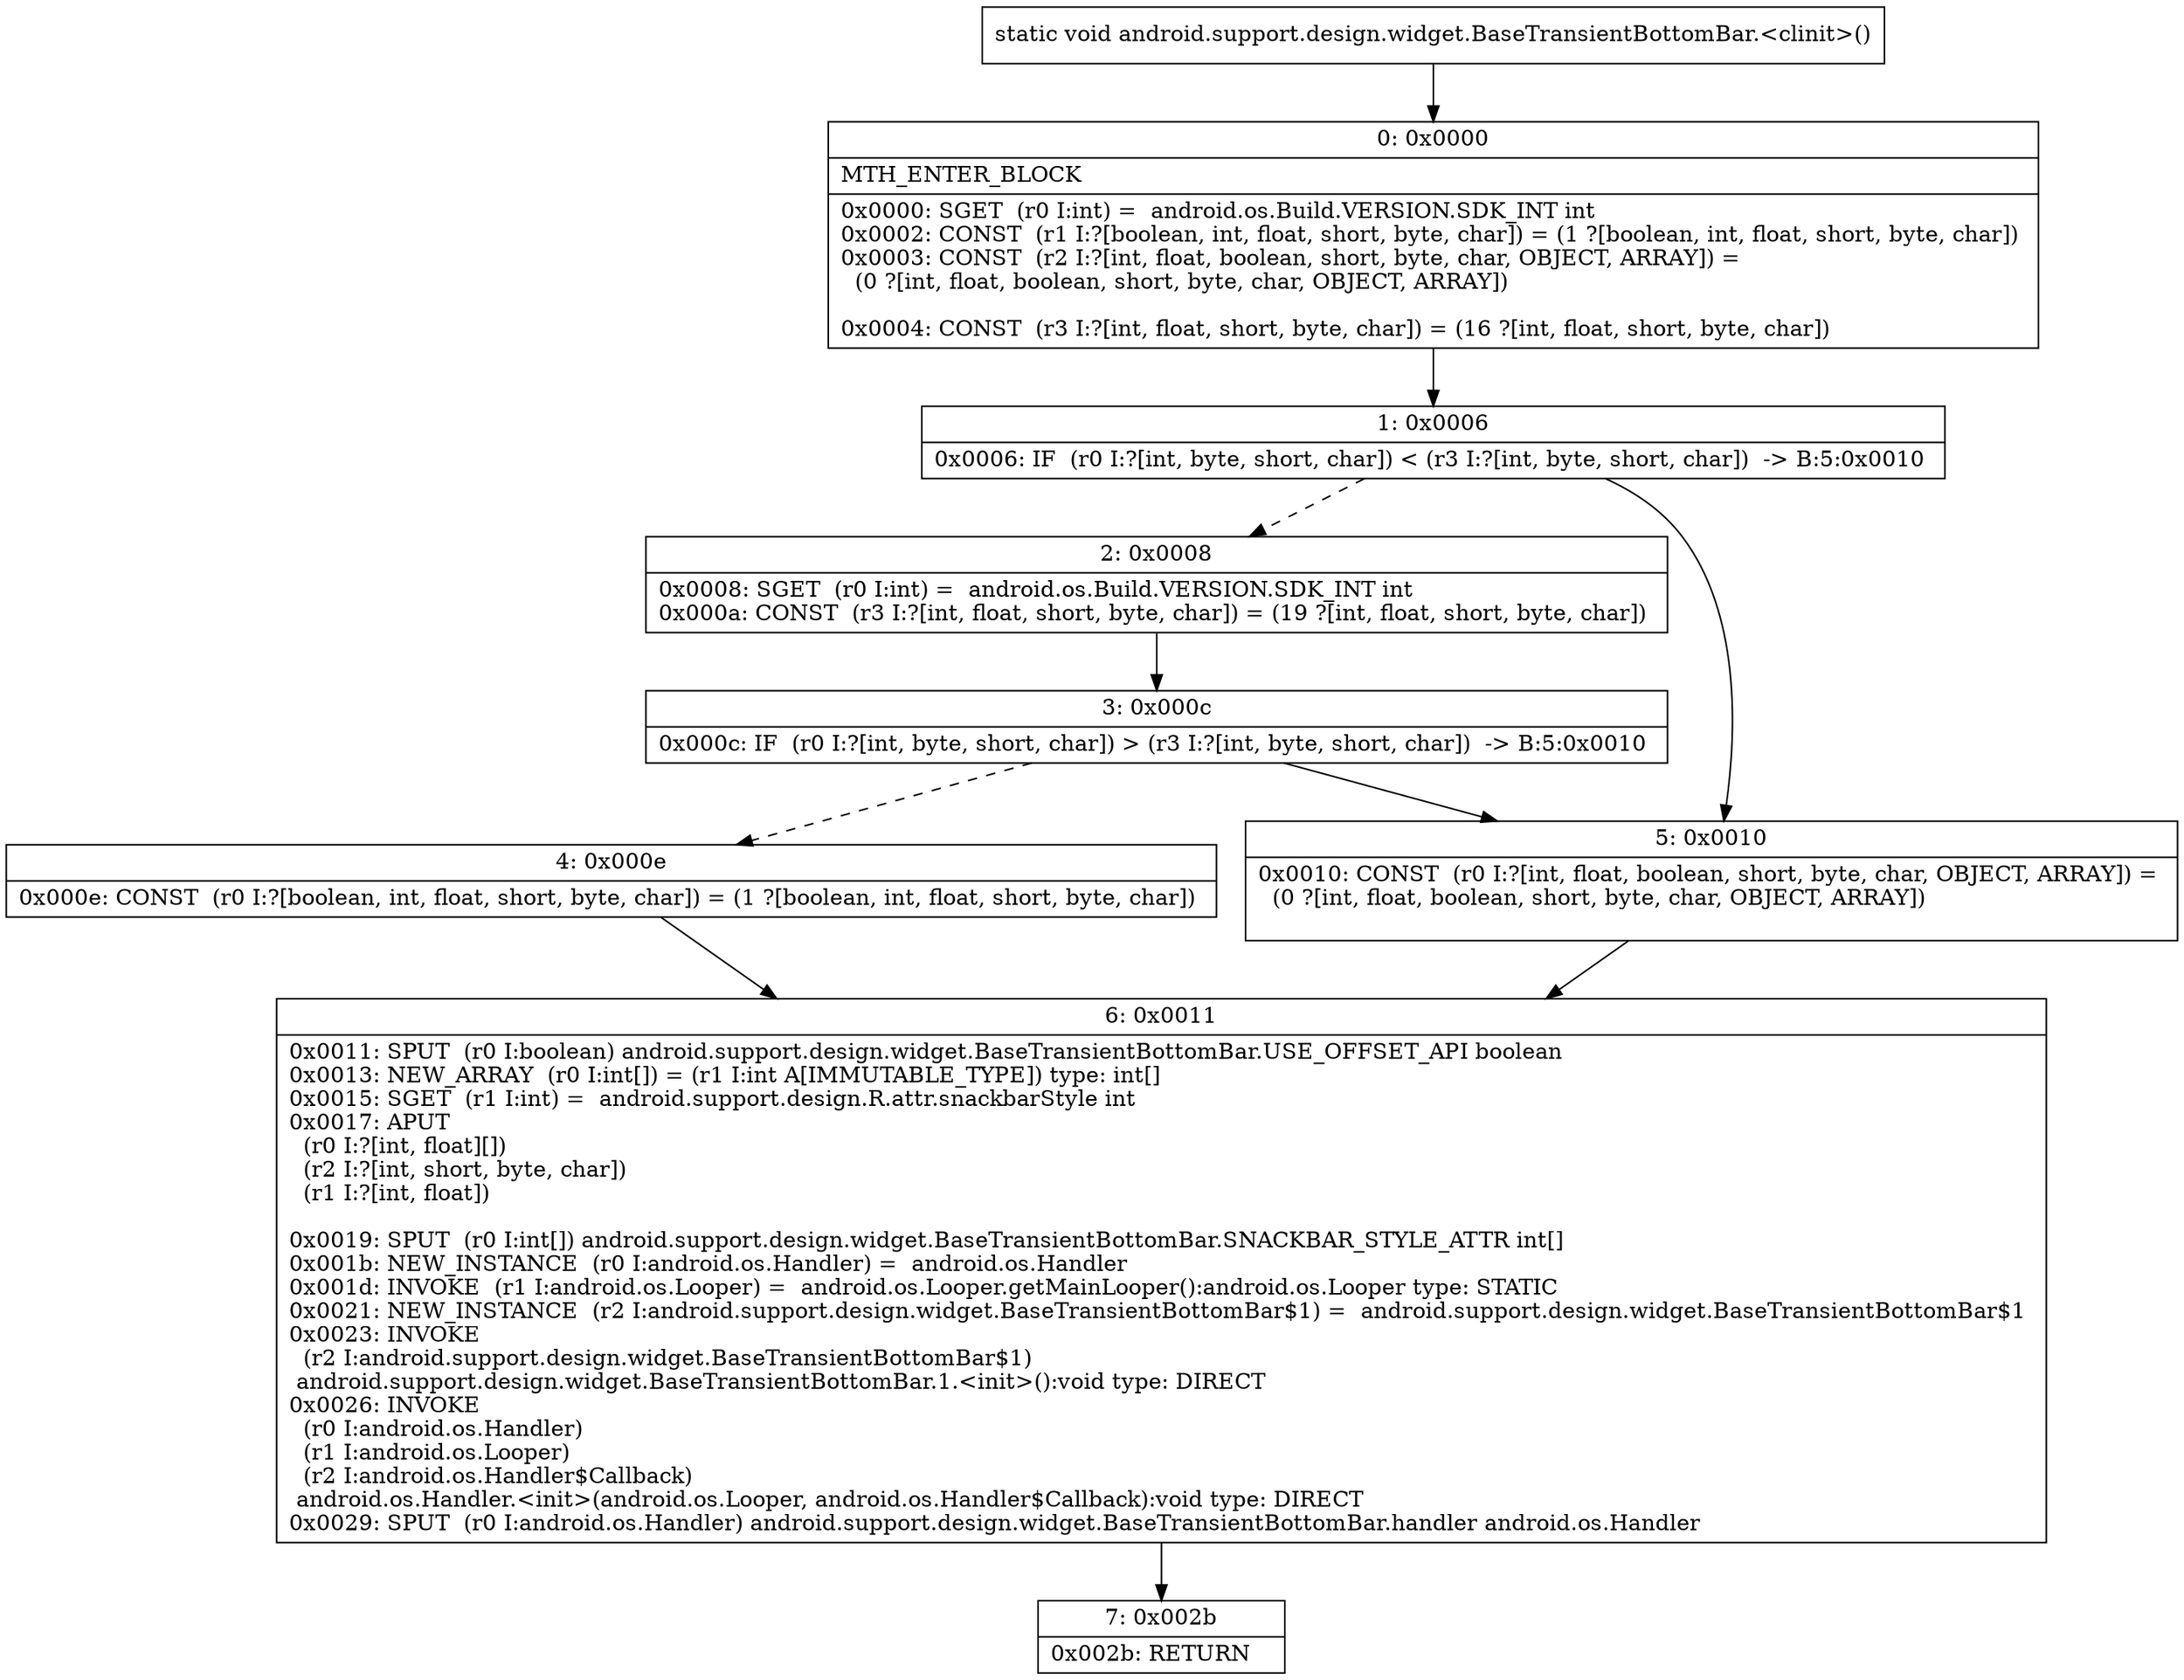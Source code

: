 digraph "CFG forandroid.support.design.widget.BaseTransientBottomBar.\<clinit\>()V" {
Node_0 [shape=record,label="{0\:\ 0x0000|MTH_ENTER_BLOCK\l|0x0000: SGET  (r0 I:int) =  android.os.Build.VERSION.SDK_INT int \l0x0002: CONST  (r1 I:?[boolean, int, float, short, byte, char]) = (1 ?[boolean, int, float, short, byte, char]) \l0x0003: CONST  (r2 I:?[int, float, boolean, short, byte, char, OBJECT, ARRAY]) = \l  (0 ?[int, float, boolean, short, byte, char, OBJECT, ARRAY])\l \l0x0004: CONST  (r3 I:?[int, float, short, byte, char]) = (16 ?[int, float, short, byte, char]) \l}"];
Node_1 [shape=record,label="{1\:\ 0x0006|0x0006: IF  (r0 I:?[int, byte, short, char]) \< (r3 I:?[int, byte, short, char])  \-\> B:5:0x0010 \l}"];
Node_2 [shape=record,label="{2\:\ 0x0008|0x0008: SGET  (r0 I:int) =  android.os.Build.VERSION.SDK_INT int \l0x000a: CONST  (r3 I:?[int, float, short, byte, char]) = (19 ?[int, float, short, byte, char]) \l}"];
Node_3 [shape=record,label="{3\:\ 0x000c|0x000c: IF  (r0 I:?[int, byte, short, char]) \> (r3 I:?[int, byte, short, char])  \-\> B:5:0x0010 \l}"];
Node_4 [shape=record,label="{4\:\ 0x000e|0x000e: CONST  (r0 I:?[boolean, int, float, short, byte, char]) = (1 ?[boolean, int, float, short, byte, char]) \l}"];
Node_5 [shape=record,label="{5\:\ 0x0010|0x0010: CONST  (r0 I:?[int, float, boolean, short, byte, char, OBJECT, ARRAY]) = \l  (0 ?[int, float, boolean, short, byte, char, OBJECT, ARRAY])\l \l}"];
Node_6 [shape=record,label="{6\:\ 0x0011|0x0011: SPUT  (r0 I:boolean) android.support.design.widget.BaseTransientBottomBar.USE_OFFSET_API boolean \l0x0013: NEW_ARRAY  (r0 I:int[]) = (r1 I:int A[IMMUTABLE_TYPE]) type: int[] \l0x0015: SGET  (r1 I:int) =  android.support.design.R.attr.snackbarStyle int \l0x0017: APUT  \l  (r0 I:?[int, float][])\l  (r2 I:?[int, short, byte, char])\l  (r1 I:?[int, float])\l \l0x0019: SPUT  (r0 I:int[]) android.support.design.widget.BaseTransientBottomBar.SNACKBAR_STYLE_ATTR int[] \l0x001b: NEW_INSTANCE  (r0 I:android.os.Handler) =  android.os.Handler \l0x001d: INVOKE  (r1 I:android.os.Looper) =  android.os.Looper.getMainLooper():android.os.Looper type: STATIC \l0x0021: NEW_INSTANCE  (r2 I:android.support.design.widget.BaseTransientBottomBar$1) =  android.support.design.widget.BaseTransientBottomBar$1 \l0x0023: INVOKE  \l  (r2 I:android.support.design.widget.BaseTransientBottomBar$1)\l android.support.design.widget.BaseTransientBottomBar.1.\<init\>():void type: DIRECT \l0x0026: INVOKE  \l  (r0 I:android.os.Handler)\l  (r1 I:android.os.Looper)\l  (r2 I:android.os.Handler$Callback)\l android.os.Handler.\<init\>(android.os.Looper, android.os.Handler$Callback):void type: DIRECT \l0x0029: SPUT  (r0 I:android.os.Handler) android.support.design.widget.BaseTransientBottomBar.handler android.os.Handler \l}"];
Node_7 [shape=record,label="{7\:\ 0x002b|0x002b: RETURN   \l}"];
MethodNode[shape=record,label="{static void android.support.design.widget.BaseTransientBottomBar.\<clinit\>() }"];
MethodNode -> Node_0;
Node_0 -> Node_1;
Node_1 -> Node_2[style=dashed];
Node_1 -> Node_5;
Node_2 -> Node_3;
Node_3 -> Node_4[style=dashed];
Node_3 -> Node_5;
Node_4 -> Node_6;
Node_5 -> Node_6;
Node_6 -> Node_7;
}

